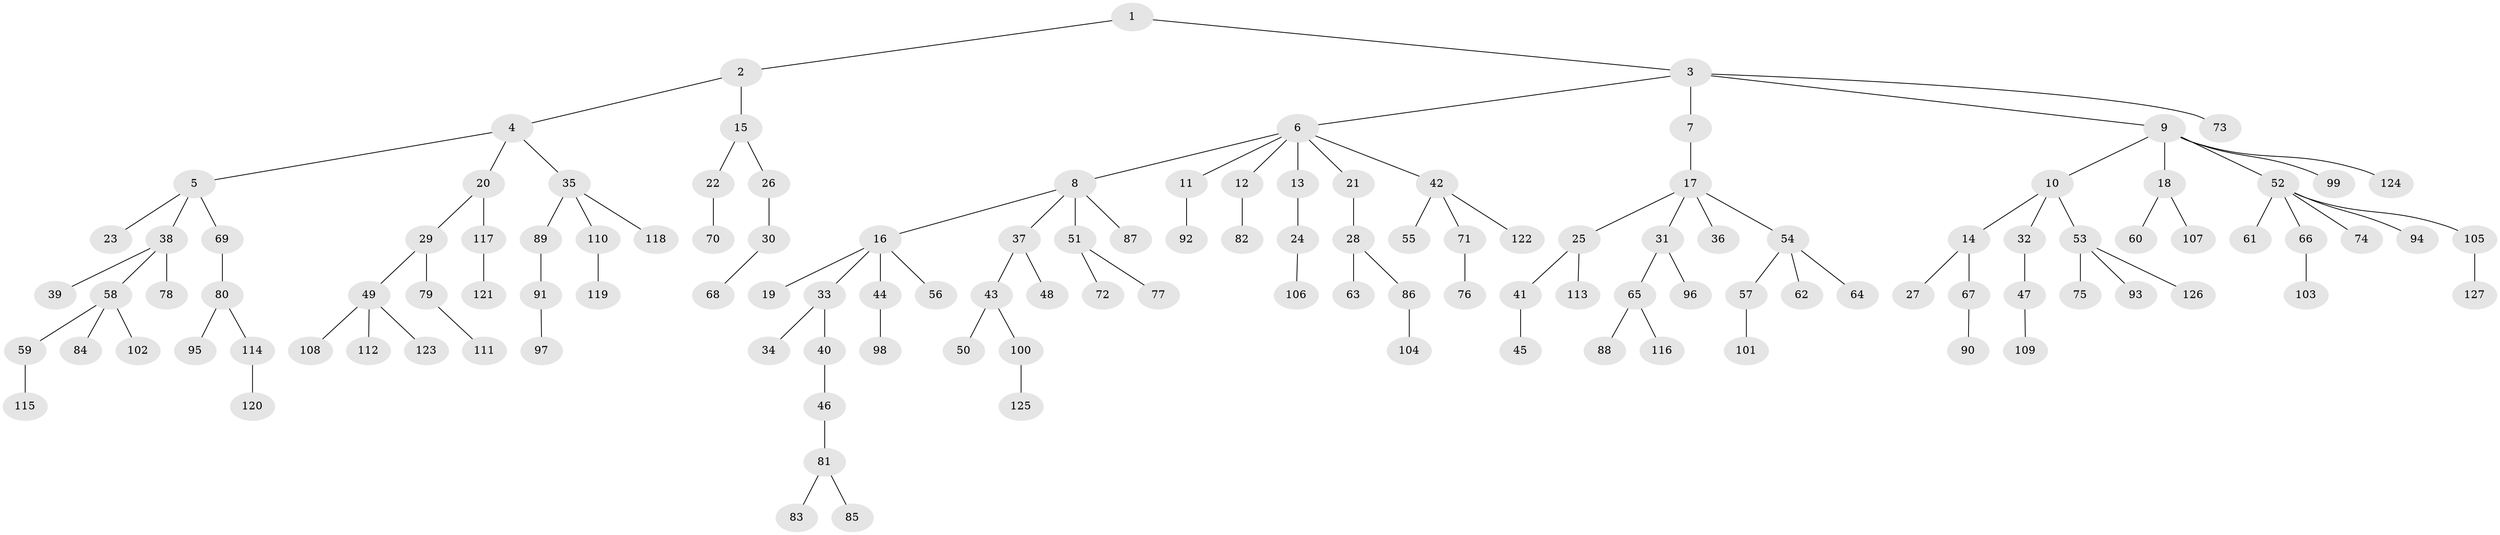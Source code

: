 // Generated by graph-tools (version 1.1) at 2025/02/03/09/25 03:02:22]
// undirected, 127 vertices, 126 edges
graph export_dot {
graph [start="1"]
  node [color=gray90,style=filled];
  1;
  2;
  3;
  4;
  5;
  6;
  7;
  8;
  9;
  10;
  11;
  12;
  13;
  14;
  15;
  16;
  17;
  18;
  19;
  20;
  21;
  22;
  23;
  24;
  25;
  26;
  27;
  28;
  29;
  30;
  31;
  32;
  33;
  34;
  35;
  36;
  37;
  38;
  39;
  40;
  41;
  42;
  43;
  44;
  45;
  46;
  47;
  48;
  49;
  50;
  51;
  52;
  53;
  54;
  55;
  56;
  57;
  58;
  59;
  60;
  61;
  62;
  63;
  64;
  65;
  66;
  67;
  68;
  69;
  70;
  71;
  72;
  73;
  74;
  75;
  76;
  77;
  78;
  79;
  80;
  81;
  82;
  83;
  84;
  85;
  86;
  87;
  88;
  89;
  90;
  91;
  92;
  93;
  94;
  95;
  96;
  97;
  98;
  99;
  100;
  101;
  102;
  103;
  104;
  105;
  106;
  107;
  108;
  109;
  110;
  111;
  112;
  113;
  114;
  115;
  116;
  117;
  118;
  119;
  120;
  121;
  122;
  123;
  124;
  125;
  126;
  127;
  1 -- 2;
  1 -- 3;
  2 -- 4;
  2 -- 15;
  3 -- 6;
  3 -- 7;
  3 -- 9;
  3 -- 73;
  4 -- 5;
  4 -- 20;
  4 -- 35;
  5 -- 23;
  5 -- 38;
  5 -- 69;
  6 -- 8;
  6 -- 11;
  6 -- 12;
  6 -- 13;
  6 -- 21;
  6 -- 42;
  7 -- 17;
  8 -- 16;
  8 -- 37;
  8 -- 51;
  8 -- 87;
  9 -- 10;
  9 -- 18;
  9 -- 52;
  9 -- 99;
  9 -- 124;
  10 -- 14;
  10 -- 32;
  10 -- 53;
  11 -- 92;
  12 -- 82;
  13 -- 24;
  14 -- 27;
  14 -- 67;
  15 -- 22;
  15 -- 26;
  16 -- 19;
  16 -- 33;
  16 -- 44;
  16 -- 56;
  17 -- 25;
  17 -- 31;
  17 -- 36;
  17 -- 54;
  18 -- 60;
  18 -- 107;
  20 -- 29;
  20 -- 117;
  21 -- 28;
  22 -- 70;
  24 -- 106;
  25 -- 41;
  25 -- 113;
  26 -- 30;
  28 -- 63;
  28 -- 86;
  29 -- 49;
  29 -- 79;
  30 -- 68;
  31 -- 65;
  31 -- 96;
  32 -- 47;
  33 -- 34;
  33 -- 40;
  35 -- 89;
  35 -- 110;
  35 -- 118;
  37 -- 43;
  37 -- 48;
  38 -- 39;
  38 -- 58;
  38 -- 78;
  40 -- 46;
  41 -- 45;
  42 -- 55;
  42 -- 71;
  42 -- 122;
  43 -- 50;
  43 -- 100;
  44 -- 98;
  46 -- 81;
  47 -- 109;
  49 -- 108;
  49 -- 112;
  49 -- 123;
  51 -- 72;
  51 -- 77;
  52 -- 61;
  52 -- 66;
  52 -- 74;
  52 -- 94;
  52 -- 105;
  53 -- 75;
  53 -- 93;
  53 -- 126;
  54 -- 57;
  54 -- 62;
  54 -- 64;
  57 -- 101;
  58 -- 59;
  58 -- 84;
  58 -- 102;
  59 -- 115;
  65 -- 88;
  65 -- 116;
  66 -- 103;
  67 -- 90;
  69 -- 80;
  71 -- 76;
  79 -- 111;
  80 -- 95;
  80 -- 114;
  81 -- 83;
  81 -- 85;
  86 -- 104;
  89 -- 91;
  91 -- 97;
  100 -- 125;
  105 -- 127;
  110 -- 119;
  114 -- 120;
  117 -- 121;
}
